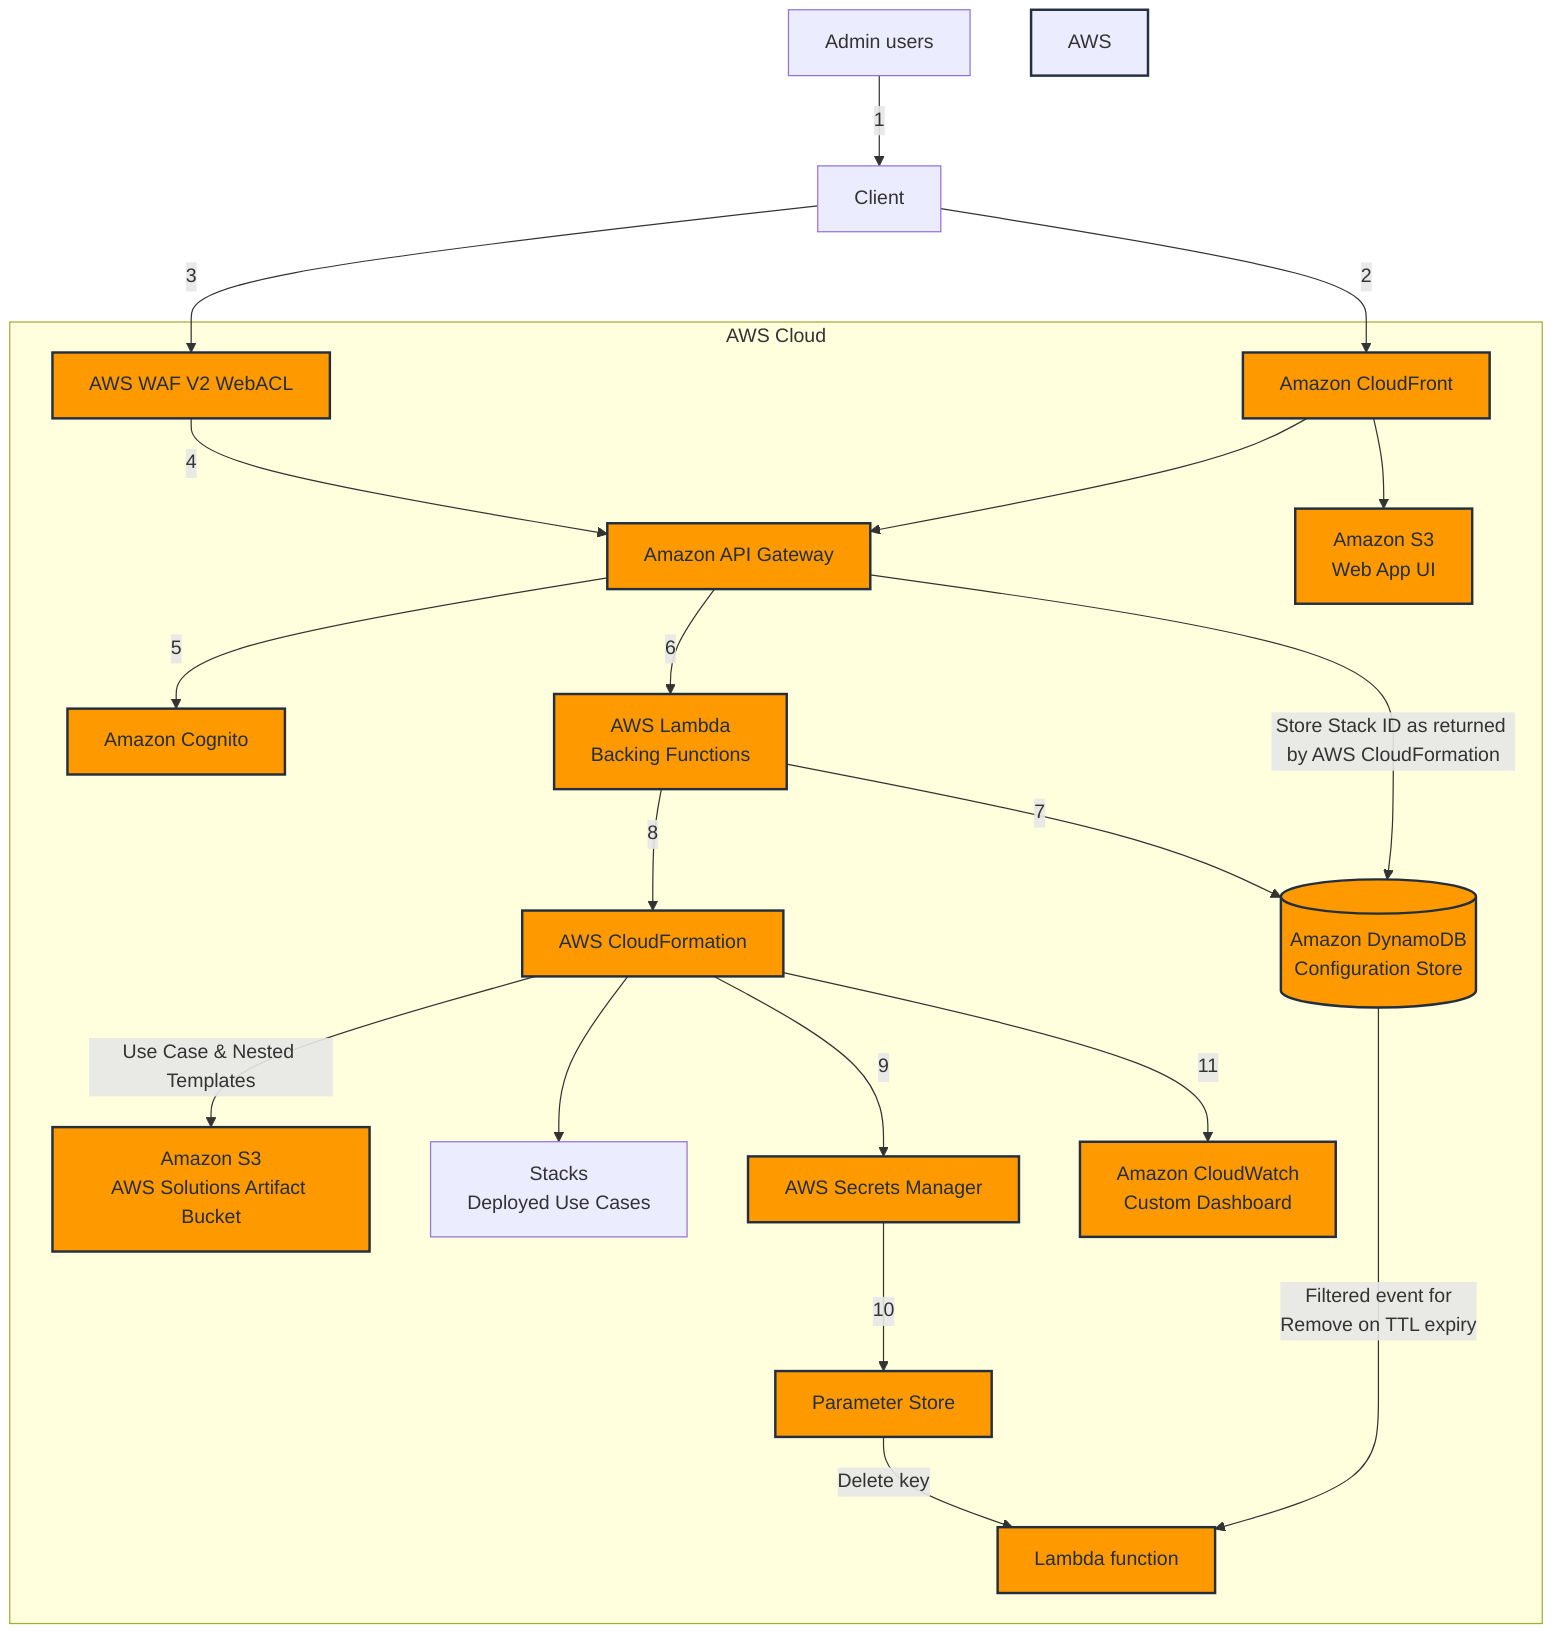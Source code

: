 graph TD
    Users[Admin users] -->|1| Client
    Client -->|2| CF[Amazon CloudFront]
    Client -->|3| WAF[AWS WAF V2 WebACL]
    WAF -->|4| APIG[Amazon API Gateway]
    CF --> APIG
    CF --> S3UI[Amazon S3\nWeb App UI]
    APIG -->|5| Cognito[Amazon Cognito]
    APIG -->|6| Lambda[AWS Lambda\nBacking Functions]
    Lambda -->|7| DDB[(Amazon DynamoDB\nConfiguration Store)]
    Lambda -->|8| CFN[AWS CloudFormation]
    CFN -->|Use Case & Nested Templates| S3A[Amazon S3\nAWS Solutions Artifact Bucket]
    CFN --> Stacks[Stacks\nDeployed Use Cases]
    CFN -->|9| SM[AWS Secrets Manager]
    SM -->|10| PS1[Parameter Store]
    PS1 -->|Delete key| LambdaF[Lambda function]
    DDB -->|Filtered event for\nRemove on TTL expiry| LambdaF
    CFN -->|11| CW[Amazon CloudWatch\nCustom Dashboard]
    
    subgraph AWS Cloud
        CF
        WAF
        APIG
        Cognito
        Lambda
        DDB
        CFN
        S3A
        Stacks
        SM
        PS1
        LambdaF
        CW
        S3UI
    end
    
    APIG -->|Store Stack ID as returned by AWS CloudFormation| DDB
    
    classDef awsService fill:#FF9900,stroke:#232F3E,stroke-width:2px,color:#232F3E;
    class CF,WAF,APIG,Cognito,Lambda,DDB,CFN,S3A,SM,PS1,LambdaF,CW,S3UI awsService;
    
    style AWS Cloud fill:#F7F7F7,stroke:#232F3E,stroke-width:2px;